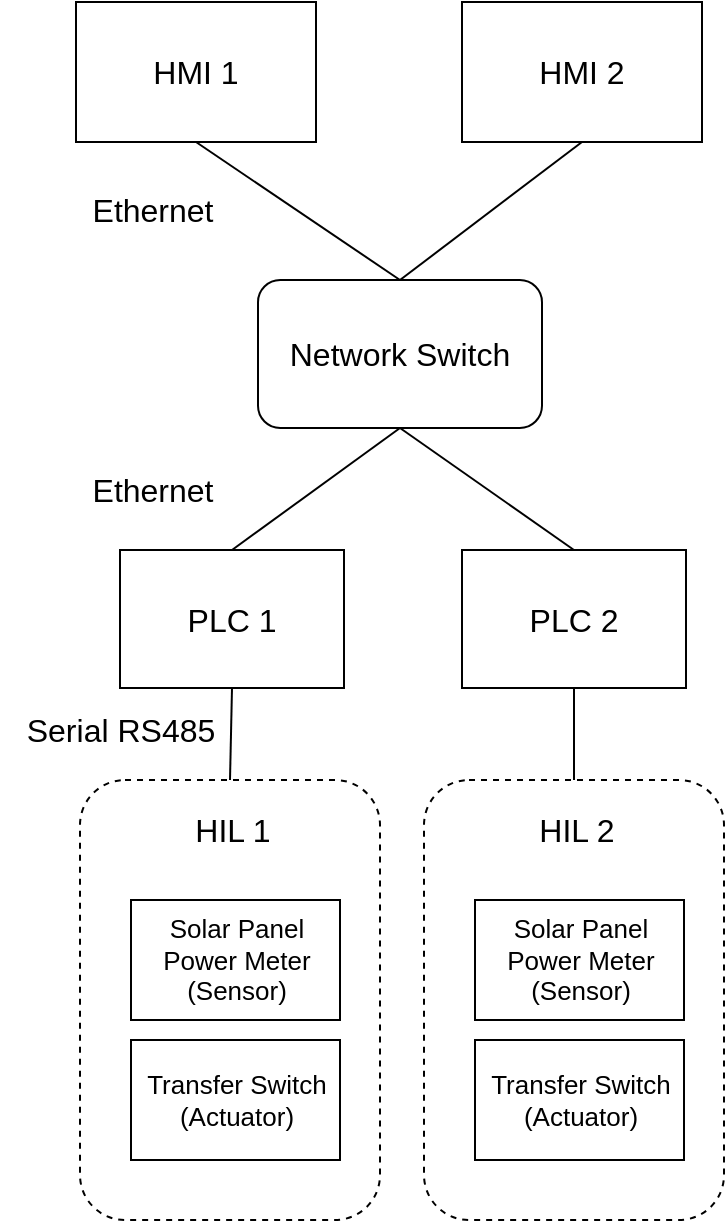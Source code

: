 <mxfile version="24.6.4" type="device">
  <diagram name="Page-1" id="mjW-hITLLnl6jD4dxZlV">
    <mxGraphModel dx="860" dy="993" grid="1" gridSize="10" guides="1" tooltips="1" connect="1" arrows="1" fold="1" page="1" pageScale="1" pageWidth="827" pageHeight="1169" math="0" shadow="0">
      <root>
        <mxCell id="0" />
        <mxCell id="1" parent="0" />
        <mxCell id="La2wRgESGKR_WWOuSIr6-1" value="" style="rounded=1;whiteSpace=wrap;html=1;dashed=1;fillColor=none;fontSize=16;" vertex="1" parent="1">
          <mxGeometry x="1000" y="570" width="150" height="220" as="geometry" />
        </mxCell>
        <mxCell id="La2wRgESGKR_WWOuSIr6-2" value="&lt;div style=&quot;font-size: 16px;&quot;&gt;HMI 1&lt;/div&gt;" style="rounded=0;whiteSpace=wrap;html=1;fontSize=16;align=center;" vertex="1" parent="1">
          <mxGeometry x="998" y="181" width="120" height="70" as="geometry" />
        </mxCell>
        <mxCell id="La2wRgESGKR_WWOuSIr6-3" value="&lt;div style=&quot;font-size: 16px;&quot;&gt;HMI 2&lt;/div&gt;" style="rounded=0;whiteSpace=wrap;html=1;fontSize=16;align=center;" vertex="1" parent="1">
          <mxGeometry x="1191" y="181" width="120" height="70" as="geometry" />
        </mxCell>
        <mxCell id="La2wRgESGKR_WWOuSIr6-4" value="&lt;div style=&quot;font-size: 16px;&quot;&gt;Network Switch&lt;/div&gt;" style="rounded=1;whiteSpace=wrap;html=1;fontSize=16;align=center;" vertex="1" parent="1">
          <mxGeometry x="1089" y="320" width="142" height="74" as="geometry" />
        </mxCell>
        <mxCell id="La2wRgESGKR_WWOuSIr6-6" value="" style="endArrow=none;html=1;rounded=0;exitX=0.5;exitY=1;exitDx=0;exitDy=0;entryX=0.5;entryY=0;entryDx=0;entryDy=0;fontSize=16;" edge="1" parent="1" source="La2wRgESGKR_WWOuSIr6-4" target="La2wRgESGKR_WWOuSIr6-35">
          <mxGeometry width="50" height="50" relative="1" as="geometry">
            <mxPoint x="958" y="340" as="sourcePoint" />
            <mxPoint x="903.0" y="461" as="targetPoint" />
          </mxGeometry>
        </mxCell>
        <mxCell id="La2wRgESGKR_WWOuSIr6-7" value="" style="endArrow=none;html=1;rounded=0;entryX=0.5;entryY=0;entryDx=0;entryDy=0;exitX=0.5;exitY=1;exitDx=0;exitDy=0;fontSize=16;" edge="1" parent="1" source="La2wRgESGKR_WWOuSIr6-4" target="La2wRgESGKR_WWOuSIr6-36">
          <mxGeometry width="50" height="50" relative="1" as="geometry">
            <mxPoint x="948" y="330" as="sourcePoint" />
            <mxPoint x="1266" y="461" as="targetPoint" />
          </mxGeometry>
        </mxCell>
        <mxCell id="La2wRgESGKR_WWOuSIr6-10" value="" style="endArrow=none;html=1;rounded=0;exitX=0.5;exitY=0;exitDx=0;exitDy=0;entryX=0.5;entryY=1;entryDx=0;entryDy=0;fontSize=16;" edge="1" parent="1" source="La2wRgESGKR_WWOuSIr6-4" target="La2wRgESGKR_WWOuSIr6-2">
          <mxGeometry width="50" height="50" relative="1" as="geometry">
            <mxPoint x="1138" y="330" as="sourcePoint" />
            <mxPoint x="1188" y="280" as="targetPoint" />
          </mxGeometry>
        </mxCell>
        <mxCell id="La2wRgESGKR_WWOuSIr6-11" value="" style="endArrow=none;html=1;rounded=0;entryX=0.5;entryY=1;entryDx=0;entryDy=0;exitX=0.5;exitY=0;exitDx=0;exitDy=0;fontSize=16;" edge="1" parent="1" source="La2wRgESGKR_WWOuSIr6-4" target="La2wRgESGKR_WWOuSIr6-3">
          <mxGeometry width="50" height="50" relative="1" as="geometry">
            <mxPoint x="1158" y="320" as="sourcePoint" />
            <mxPoint x="1188" y="280" as="targetPoint" />
          </mxGeometry>
        </mxCell>
        <mxCell id="La2wRgESGKR_WWOuSIr6-23" value="Solar Panel Power Meter&lt;div style=&quot;font-size: 13px;&quot;&gt;(Sensor)&lt;/div&gt;" style="rounded=0;whiteSpace=wrap;html=1;fontSize=13;" vertex="1" parent="1">
          <mxGeometry x="1025.5" y="630" width="104.5" height="60" as="geometry" />
        </mxCell>
        <mxCell id="La2wRgESGKR_WWOuSIr6-24" value="Transfer Switch (Actuator)" style="rounded=0;whiteSpace=wrap;html=1;fontSize=13;" vertex="1" parent="1">
          <mxGeometry x="1025.5" y="700" width="104.5" height="60" as="geometry" />
        </mxCell>
        <mxCell id="La2wRgESGKR_WWOuSIr6-25" value="HIL 1" style="text;html=1;align=center;verticalAlign=middle;resizable=0;points=[];autosize=1;strokeColor=none;fillColor=none;fontSize=16;" vertex="1" parent="1">
          <mxGeometry x="1046" y="580" width="60" height="30" as="geometry" />
        </mxCell>
        <mxCell id="La2wRgESGKR_WWOuSIr6-27" value="" style="endArrow=none;html=1;rounded=0;entryX=0.5;entryY=1;entryDx=0;entryDy=0;fontSize=16;exitX=0.5;exitY=0;exitDx=0;exitDy=0;" edge="1" parent="1" source="La2wRgESGKR_WWOuSIr6-1" target="La2wRgESGKR_WWOuSIr6-35">
          <mxGeometry width="50" height="50" relative="1" as="geometry">
            <mxPoint x="1075" y="570" as="sourcePoint" />
            <mxPoint x="1074.75" y="525" as="targetPoint" />
          </mxGeometry>
        </mxCell>
        <mxCell id="La2wRgESGKR_WWOuSIr6-28" value="Ethernet" style="text;html=1;align=center;verticalAlign=middle;resizable=0;points=[];autosize=1;strokeColor=none;fillColor=none;fontSize=16;" vertex="1" parent="1">
          <mxGeometry x="996" y="270" width="80" height="30" as="geometry" />
        </mxCell>
        <mxCell id="La2wRgESGKR_WWOuSIr6-29" value="Ethernet" style="text;html=1;align=center;verticalAlign=middle;resizable=0;points=[];autosize=1;strokeColor=none;fillColor=none;fontSize=16;" vertex="1" parent="1">
          <mxGeometry x="996" y="410" width="80" height="30" as="geometry" />
        </mxCell>
        <mxCell id="La2wRgESGKR_WWOuSIr6-30" value="Serial RS485" style="text;html=1;align=center;verticalAlign=middle;resizable=0;points=[];autosize=1;strokeColor=none;fillColor=none;fontSize=16;" vertex="1" parent="1">
          <mxGeometry x="960" y="530" width="120" height="30" as="geometry" />
        </mxCell>
        <mxCell id="La2wRgESGKR_WWOuSIr6-35" value="&lt;div style=&quot;font-size: 16px;&quot;&gt;PLC 1&lt;/div&gt;" style="rounded=0;whiteSpace=wrap;html=1;fontSize=16;align=center;horizontal=1;" vertex="1" parent="1">
          <mxGeometry x="1020" y="455" width="112" height="69" as="geometry" />
        </mxCell>
        <mxCell id="La2wRgESGKR_WWOuSIr6-36" value="&lt;div style=&quot;font-size: 16px;&quot;&gt;PLC 2&lt;/div&gt;" style="rounded=0;whiteSpace=wrap;html=1;fontSize=16;align=center;horizontal=1;" vertex="1" parent="1">
          <mxGeometry x="1191" y="455" width="112" height="69" as="geometry" />
        </mxCell>
        <mxCell id="La2wRgESGKR_WWOuSIr6-37" value="" style="rounded=1;whiteSpace=wrap;html=1;dashed=1;fillColor=none;fontSize=16;" vertex="1" parent="1">
          <mxGeometry x="1172" y="570" width="150" height="220" as="geometry" />
        </mxCell>
        <mxCell id="La2wRgESGKR_WWOuSIr6-38" value="Solar Panel Power Meter&lt;div style=&quot;font-size: 13px;&quot;&gt;(Sensor)&lt;/div&gt;" style="rounded=0;whiteSpace=wrap;html=1;fontSize=13;" vertex="1" parent="1">
          <mxGeometry x="1197.5" y="630" width="104.5" height="60" as="geometry" />
        </mxCell>
        <mxCell id="La2wRgESGKR_WWOuSIr6-39" value="Transfer Switch (Actuator)" style="rounded=0;whiteSpace=wrap;html=1;fontSize=13;" vertex="1" parent="1">
          <mxGeometry x="1197.5" y="700" width="104.5" height="60" as="geometry" />
        </mxCell>
        <mxCell id="La2wRgESGKR_WWOuSIr6-40" value="HIL 2" style="text;html=1;align=center;verticalAlign=middle;resizable=0;points=[];autosize=1;strokeColor=none;fillColor=none;fontSize=16;" vertex="1" parent="1">
          <mxGeometry x="1218" y="580" width="60" height="30" as="geometry" />
        </mxCell>
        <mxCell id="La2wRgESGKR_WWOuSIr6-41" value="" style="endArrow=none;html=1;rounded=0;entryX=0.5;entryY=1;entryDx=0;entryDy=0;fontSize=16;exitX=0.5;exitY=0;exitDx=0;exitDy=0;" edge="1" parent="1" source="La2wRgESGKR_WWOuSIr6-37" target="La2wRgESGKR_WWOuSIr6-36">
          <mxGeometry width="50" height="50" relative="1" as="geometry">
            <mxPoint x="1085" y="580" as="sourcePoint" />
            <mxPoint x="1086" y="534" as="targetPoint" />
          </mxGeometry>
        </mxCell>
      </root>
    </mxGraphModel>
  </diagram>
</mxfile>
